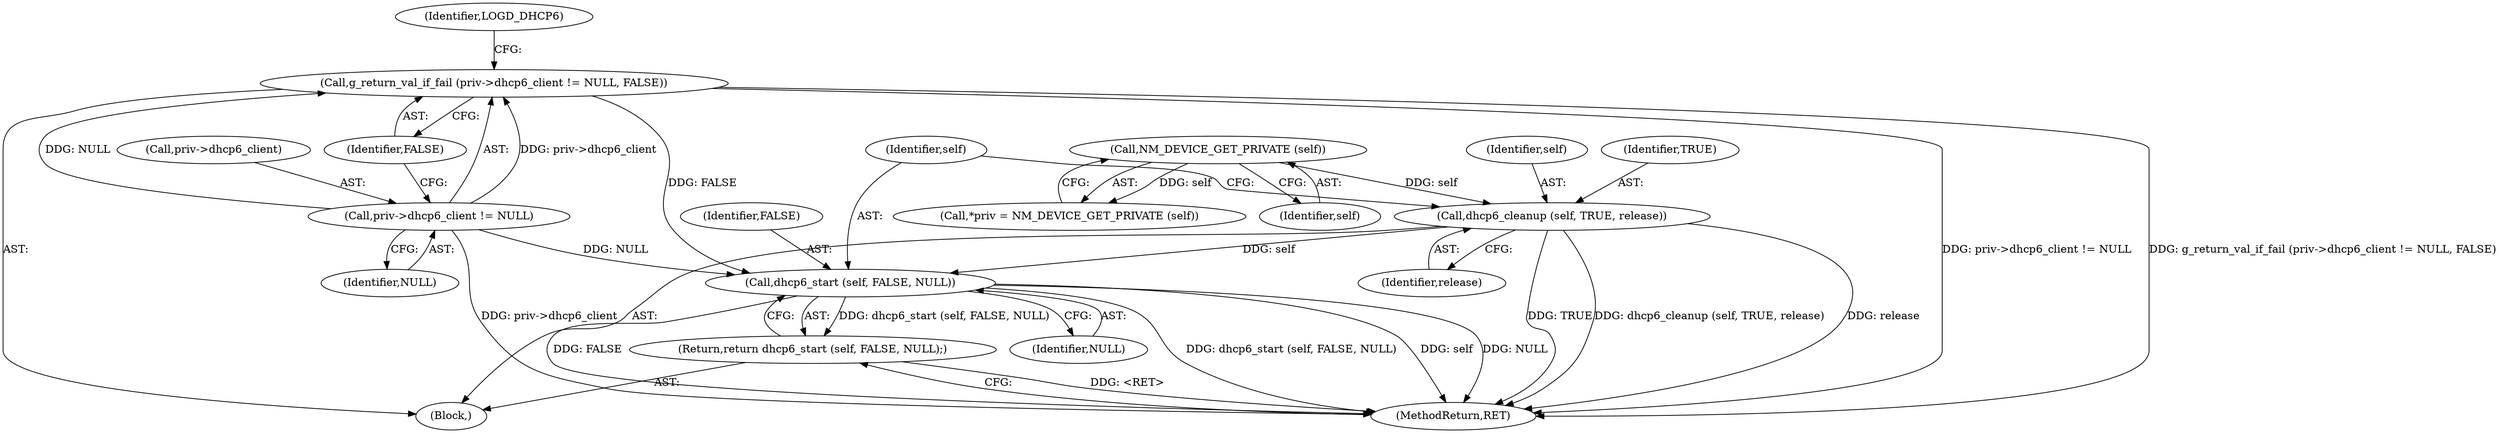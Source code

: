 digraph "0_NetworkManager_d5fc88e573fa58b93034b04d35a2454f5d28cad9@pointer" {
"1006729" [label="(Call,dhcp6_start (self, FALSE, NULL))"];
"1006724" [label="(Call,dhcp6_cleanup (self, TRUE, release))"];
"1006712" [label="(Call,NM_DEVICE_GET_PRIVATE (self))"];
"1006714" [label="(Call,g_return_val_if_fail (priv->dhcp6_client != NULL, FALSE))"];
"1006715" [label="(Call,priv->dhcp6_client != NULL)"];
"1006728" [label="(Return,return dhcp6_start (self, FALSE, NULL);)"];
"1006714" [label="(Call,g_return_val_if_fail (priv->dhcp6_client != NULL, FALSE))"];
"1006726" [label="(Identifier,TRUE)"];
"1006732" [label="(Identifier,NULL)"];
"1006708" [label="(Block,)"];
"1006719" [label="(Identifier,NULL)"];
"1006715" [label="(Call,priv->dhcp6_client != NULL)"];
"1006730" [label="(Identifier,self)"];
"1006713" [label="(Identifier,self)"];
"1006720" [label="(Identifier,FALSE)"];
"1007368" [label="(MethodReturn,RET)"];
"1006724" [label="(Call,dhcp6_cleanup (self, TRUE, release))"];
"1006712" [label="(Call,NM_DEVICE_GET_PRIVATE (self))"];
"1006722" [label="(Identifier,LOGD_DHCP6)"];
"1006725" [label="(Identifier,self)"];
"1006716" [label="(Call,priv->dhcp6_client)"];
"1006710" [label="(Call,*priv = NM_DEVICE_GET_PRIVATE (self))"];
"1006727" [label="(Identifier,release)"];
"1006731" [label="(Identifier,FALSE)"];
"1006728" [label="(Return,return dhcp6_start (self, FALSE, NULL);)"];
"1006729" [label="(Call,dhcp6_start (self, FALSE, NULL))"];
"1006729" -> "1006728"  [label="AST: "];
"1006729" -> "1006732"  [label="CFG: "];
"1006730" -> "1006729"  [label="AST: "];
"1006731" -> "1006729"  [label="AST: "];
"1006732" -> "1006729"  [label="AST: "];
"1006728" -> "1006729"  [label="CFG: "];
"1006729" -> "1007368"  [label="DDG: dhcp6_start (self, FALSE, NULL)"];
"1006729" -> "1007368"  [label="DDG: self"];
"1006729" -> "1007368"  [label="DDG: NULL"];
"1006729" -> "1007368"  [label="DDG: FALSE"];
"1006729" -> "1006728"  [label="DDG: dhcp6_start (self, FALSE, NULL)"];
"1006724" -> "1006729"  [label="DDG: self"];
"1006714" -> "1006729"  [label="DDG: FALSE"];
"1006715" -> "1006729"  [label="DDG: NULL"];
"1006724" -> "1006708"  [label="AST: "];
"1006724" -> "1006727"  [label="CFG: "];
"1006725" -> "1006724"  [label="AST: "];
"1006726" -> "1006724"  [label="AST: "];
"1006727" -> "1006724"  [label="AST: "];
"1006730" -> "1006724"  [label="CFG: "];
"1006724" -> "1007368"  [label="DDG: release"];
"1006724" -> "1007368"  [label="DDG: TRUE"];
"1006724" -> "1007368"  [label="DDG: dhcp6_cleanup (self, TRUE, release)"];
"1006712" -> "1006724"  [label="DDG: self"];
"1006712" -> "1006710"  [label="AST: "];
"1006712" -> "1006713"  [label="CFG: "];
"1006713" -> "1006712"  [label="AST: "];
"1006710" -> "1006712"  [label="CFG: "];
"1006712" -> "1006710"  [label="DDG: self"];
"1006714" -> "1006708"  [label="AST: "];
"1006714" -> "1006720"  [label="CFG: "];
"1006715" -> "1006714"  [label="AST: "];
"1006720" -> "1006714"  [label="AST: "];
"1006722" -> "1006714"  [label="CFG: "];
"1006714" -> "1007368"  [label="DDG: priv->dhcp6_client != NULL"];
"1006714" -> "1007368"  [label="DDG: g_return_val_if_fail (priv->dhcp6_client != NULL, FALSE)"];
"1006715" -> "1006714"  [label="DDG: priv->dhcp6_client"];
"1006715" -> "1006714"  [label="DDG: NULL"];
"1006715" -> "1006719"  [label="CFG: "];
"1006716" -> "1006715"  [label="AST: "];
"1006719" -> "1006715"  [label="AST: "];
"1006720" -> "1006715"  [label="CFG: "];
"1006715" -> "1007368"  [label="DDG: priv->dhcp6_client"];
"1006728" -> "1006708"  [label="AST: "];
"1007368" -> "1006728"  [label="CFG: "];
"1006728" -> "1007368"  [label="DDG: <RET>"];
}
